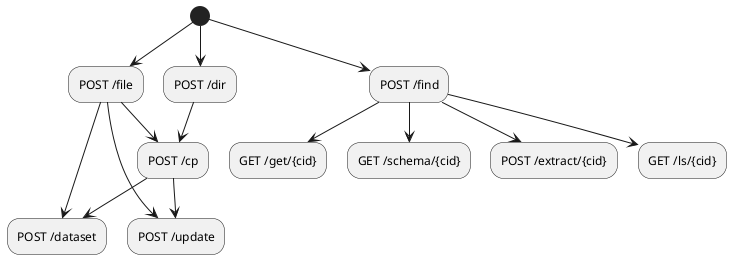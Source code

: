 @startuml
(*) --> "POST /file" as save
(*) --> "POST /dir" as mkdir
save --> "POST /cp" as cp
mkdir --> cp
cp --> "POST /dataset" as add
save --> add
cp --> "POST /update" as update
save --> update

(*) --> "POST /find" as find
find --> "GET /ls/{cid}"
find --> "GET /get/{cid}"
find --> "GET /schema/{cid}"
find --> "POST /extract/{cid}"
@enduml
